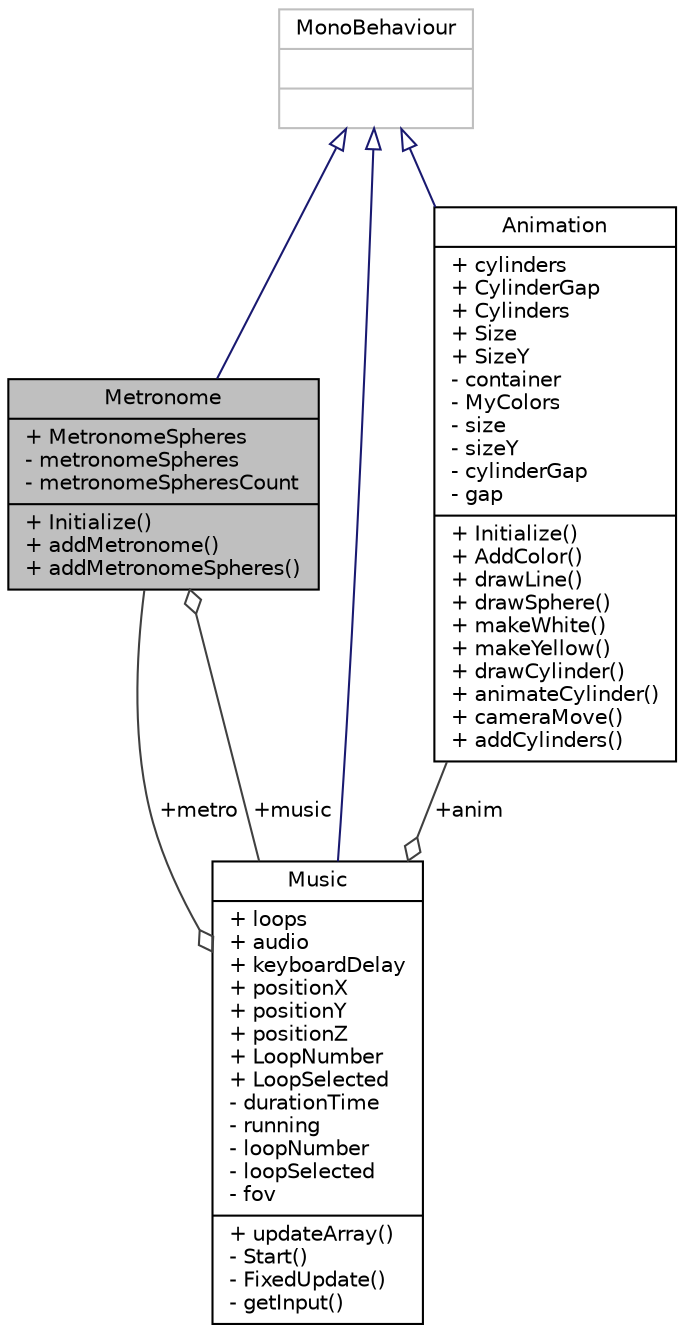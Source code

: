 digraph "Metronome"
{
  edge [fontname="Helvetica",fontsize="10",labelfontname="Helvetica",labelfontsize="10"];
  node [fontname="Helvetica",fontsize="10",shape=record];
  Node1 [label="{Metronome\n|+ MetronomeSpheres\l- metronomeSpheres\l- metronomeSpheresCount\l|+ Initialize()\l+ addMetronome()\l+ addMetronomeSpheres()\l}",height=0.2,width=0.4,color="black", fillcolor="grey75", style="filled", fontcolor="black"];
  Node2 -> Node1 [dir="back",color="midnightblue",fontsize="10",style="solid",arrowtail="onormal"];
  Node2 [label="{MonoBehaviour\n||}",height=0.2,width=0.4,color="grey75", fillcolor="white", style="filled"];
  Node3 -> Node1 [color="grey25",fontsize="10",style="solid",label=" +music" ,arrowhead="odiamond"];
  Node3 [label="{Music\n|+ loops\l+ audio\l+ keyboardDelay\l+ positionX\l+ positionY\l+ positionZ\l+ LoopNumber\l+ LoopSelected\l- durationTime\l- running\l- loopNumber\l- loopSelected\l- fov\l|+ updateArray()\l- Start()\l- FixedUpdate()\l- getInput()\l}",height=0.2,width=0.4,color="black", fillcolor="white", style="filled",URL="$class_music.html",tooltip="Classe principale de l&#39;application. C&#39;est elle qui possède un FixedUpdate et qui met à jour tous les ..."];
  Node2 -> Node3 [dir="back",color="midnightblue",fontsize="10",style="solid",arrowtail="onormal"];
  Node1 -> Node3 [color="grey25",fontsize="10",style="solid",label=" +metro" ,arrowhead="odiamond"];
  Node4 -> Node3 [color="grey25",fontsize="10",style="solid",label=" +anim" ,arrowhead="odiamond"];
  Node4 [label="{Animation\n|+ cylinders\l+ CylinderGap\l+ Cylinders\l+ Size\l+ SizeY\l- container\l- MyColors\l- size\l- sizeY\l- cylinderGap\l- gap\l|+ Initialize()\l+ AddColor()\l+ drawLine()\l+ drawSphere()\l+ makeWhite()\l+ makeYellow()\l+ drawCylinder()\l+ animateCylinder()\l+ cameraMove()\l+ addCylinders()\l}",height=0.2,width=0.4,color="black", fillcolor="white", style="filled",URL="$class_animation.html",tooltip="Cette classe implémente la partie graphique de l&#39;application. Elle permet d&#39;instancier des cylindres ..."];
  Node2 -> Node4 [dir="back",color="midnightblue",fontsize="10",style="solid",arrowtail="onormal"];
}

